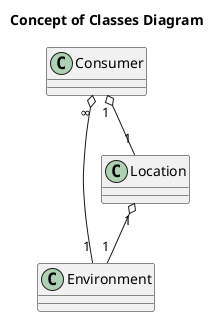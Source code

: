 @startuml
title Concept of Classes Diagram 


Class Consumer
Class Environment
Class Location


Consumer"1" o-- "1"Location
Consumer"∞" o-- "1"Environment
Location"1" o-- "1"Environment
@enduml
